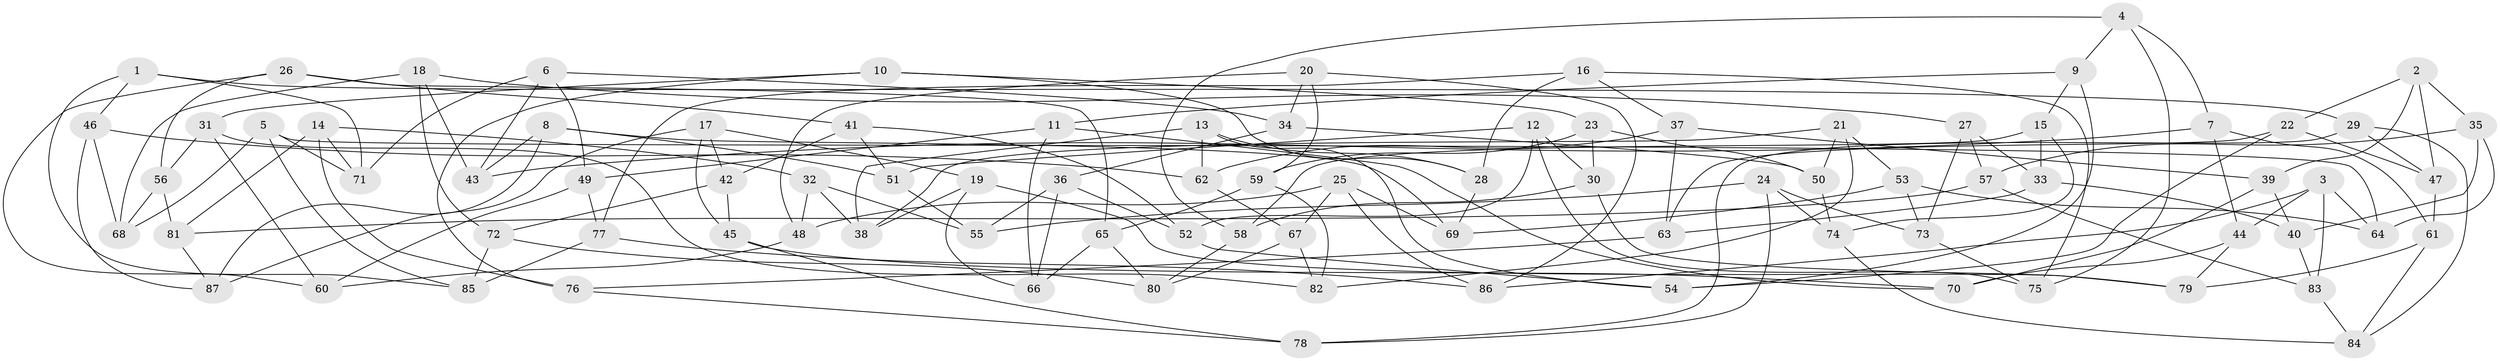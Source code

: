 // Generated by graph-tools (version 1.1) at 2025/26/03/09/25 03:26:57]
// undirected, 87 vertices, 174 edges
graph export_dot {
graph [start="1"]
  node [color=gray90,style=filled];
  1;
  2;
  3;
  4;
  5;
  6;
  7;
  8;
  9;
  10;
  11;
  12;
  13;
  14;
  15;
  16;
  17;
  18;
  19;
  20;
  21;
  22;
  23;
  24;
  25;
  26;
  27;
  28;
  29;
  30;
  31;
  32;
  33;
  34;
  35;
  36;
  37;
  38;
  39;
  40;
  41;
  42;
  43;
  44;
  45;
  46;
  47;
  48;
  49;
  50;
  51;
  52;
  53;
  54;
  55;
  56;
  57;
  58;
  59;
  60;
  61;
  62;
  63;
  64;
  65;
  66;
  67;
  68;
  69;
  70;
  71;
  72;
  73;
  74;
  75;
  76;
  77;
  78;
  79;
  80;
  81;
  82;
  83;
  84;
  85;
  86;
  87;
  1 -- 29;
  1 -- 46;
  1 -- 71;
  1 -- 85;
  2 -- 47;
  2 -- 22;
  2 -- 39;
  2 -- 35;
  3 -- 83;
  3 -- 44;
  3 -- 86;
  3 -- 64;
  4 -- 58;
  4 -- 7;
  4 -- 75;
  4 -- 9;
  5 -- 71;
  5 -- 85;
  5 -- 68;
  5 -- 64;
  6 -- 49;
  6 -- 34;
  6 -- 71;
  6 -- 43;
  7 -- 44;
  7 -- 43;
  7 -- 61;
  8 -- 51;
  8 -- 43;
  8 -- 87;
  8 -- 69;
  9 -- 15;
  9 -- 11;
  9 -- 54;
  10 -- 23;
  10 -- 28;
  10 -- 31;
  10 -- 76;
  11 -- 49;
  11 -- 66;
  11 -- 70;
  12 -- 30;
  12 -- 52;
  12 -- 51;
  12 -- 75;
  13 -- 28;
  13 -- 38;
  13 -- 54;
  13 -- 62;
  14 -- 32;
  14 -- 71;
  14 -- 76;
  14 -- 81;
  15 -- 33;
  15 -- 58;
  15 -- 74;
  16 -- 75;
  16 -- 37;
  16 -- 77;
  16 -- 28;
  17 -- 42;
  17 -- 19;
  17 -- 87;
  17 -- 45;
  18 -- 43;
  18 -- 27;
  18 -- 72;
  18 -- 68;
  19 -- 79;
  19 -- 66;
  19 -- 38;
  20 -- 34;
  20 -- 48;
  20 -- 86;
  20 -- 59;
  21 -- 82;
  21 -- 50;
  21 -- 53;
  21 -- 38;
  22 -- 63;
  22 -- 47;
  22 -- 54;
  23 -- 30;
  23 -- 59;
  23 -- 50;
  24 -- 74;
  24 -- 55;
  24 -- 73;
  24 -- 78;
  25 -- 69;
  25 -- 67;
  25 -- 86;
  25 -- 48;
  26 -- 56;
  26 -- 41;
  26 -- 60;
  26 -- 65;
  27 -- 73;
  27 -- 57;
  27 -- 33;
  28 -- 69;
  29 -- 47;
  29 -- 84;
  29 -- 78;
  30 -- 58;
  30 -- 79;
  31 -- 82;
  31 -- 60;
  31 -- 56;
  32 -- 38;
  32 -- 48;
  32 -- 55;
  33 -- 40;
  33 -- 63;
  34 -- 50;
  34 -- 36;
  35 -- 64;
  35 -- 57;
  35 -- 40;
  36 -- 66;
  36 -- 52;
  36 -- 55;
  37 -- 62;
  37 -- 63;
  37 -- 39;
  39 -- 40;
  39 -- 70;
  40 -- 83;
  41 -- 42;
  41 -- 52;
  41 -- 51;
  42 -- 45;
  42 -- 72;
  44 -- 70;
  44 -- 79;
  45 -- 78;
  45 -- 70;
  46 -- 68;
  46 -- 62;
  46 -- 87;
  47 -- 61;
  48 -- 60;
  49 -- 60;
  49 -- 77;
  50 -- 74;
  51 -- 55;
  52 -- 54;
  53 -- 64;
  53 -- 73;
  53 -- 69;
  56 -- 81;
  56 -- 68;
  57 -- 81;
  57 -- 83;
  58 -- 80;
  59 -- 65;
  59 -- 82;
  61 -- 84;
  61 -- 79;
  62 -- 67;
  63 -- 76;
  65 -- 66;
  65 -- 80;
  67 -- 80;
  67 -- 82;
  72 -- 85;
  72 -- 80;
  73 -- 75;
  74 -- 84;
  76 -- 78;
  77 -- 85;
  77 -- 86;
  81 -- 87;
  83 -- 84;
}
